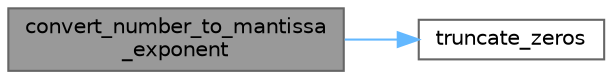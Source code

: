 digraph "convert_number_to_mantissa_exponent"
{
 // INTERACTIVE_SVG=YES
 // LATEX_PDF_SIZE
  bgcolor="transparent";
  edge [fontname=Helvetica,fontsize=10,labelfontname=Helvetica,labelfontsize=10];
  node [fontname=Helvetica,fontsize=10,shape=box,height=0.2,width=0.4];
  rankdir="LR";
  Node1 [id="Node000001",label="convert_number_to_mantissa\l_exponent",height=0.2,width=0.4,color="gray40", fillcolor="grey60", style="filled", fontcolor="black",tooltip=" "];
  Node1 -> Node2 [id="edge1_Node000001_Node000002",color="steelblue1",style="solid",tooltip=" "];
  Node2 [id="Node000002",label="truncate_zeros",height=0.2,width=0.4,color="grey40", fillcolor="white", style="filled",URL="$db/d20/pugixml_8cpp.html#ae4e5418ba6b9fb37fd27eb89a00de148",tooltip=" "];
}
